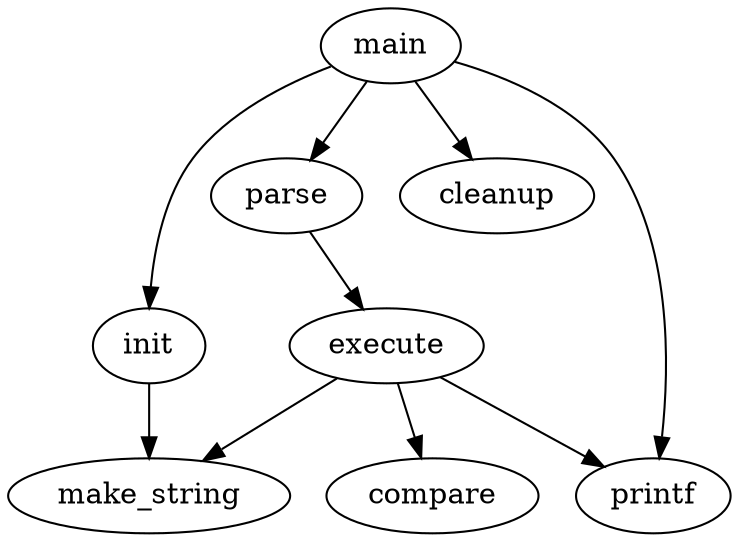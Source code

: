  digraph G {
   main -> parse -> execute;
   main -> init;
   main -> cleanup;
   execute -> make_string;
   execute -> printf
   init -> make_string;
   main -> printf;
   execute -> compare;
 }
